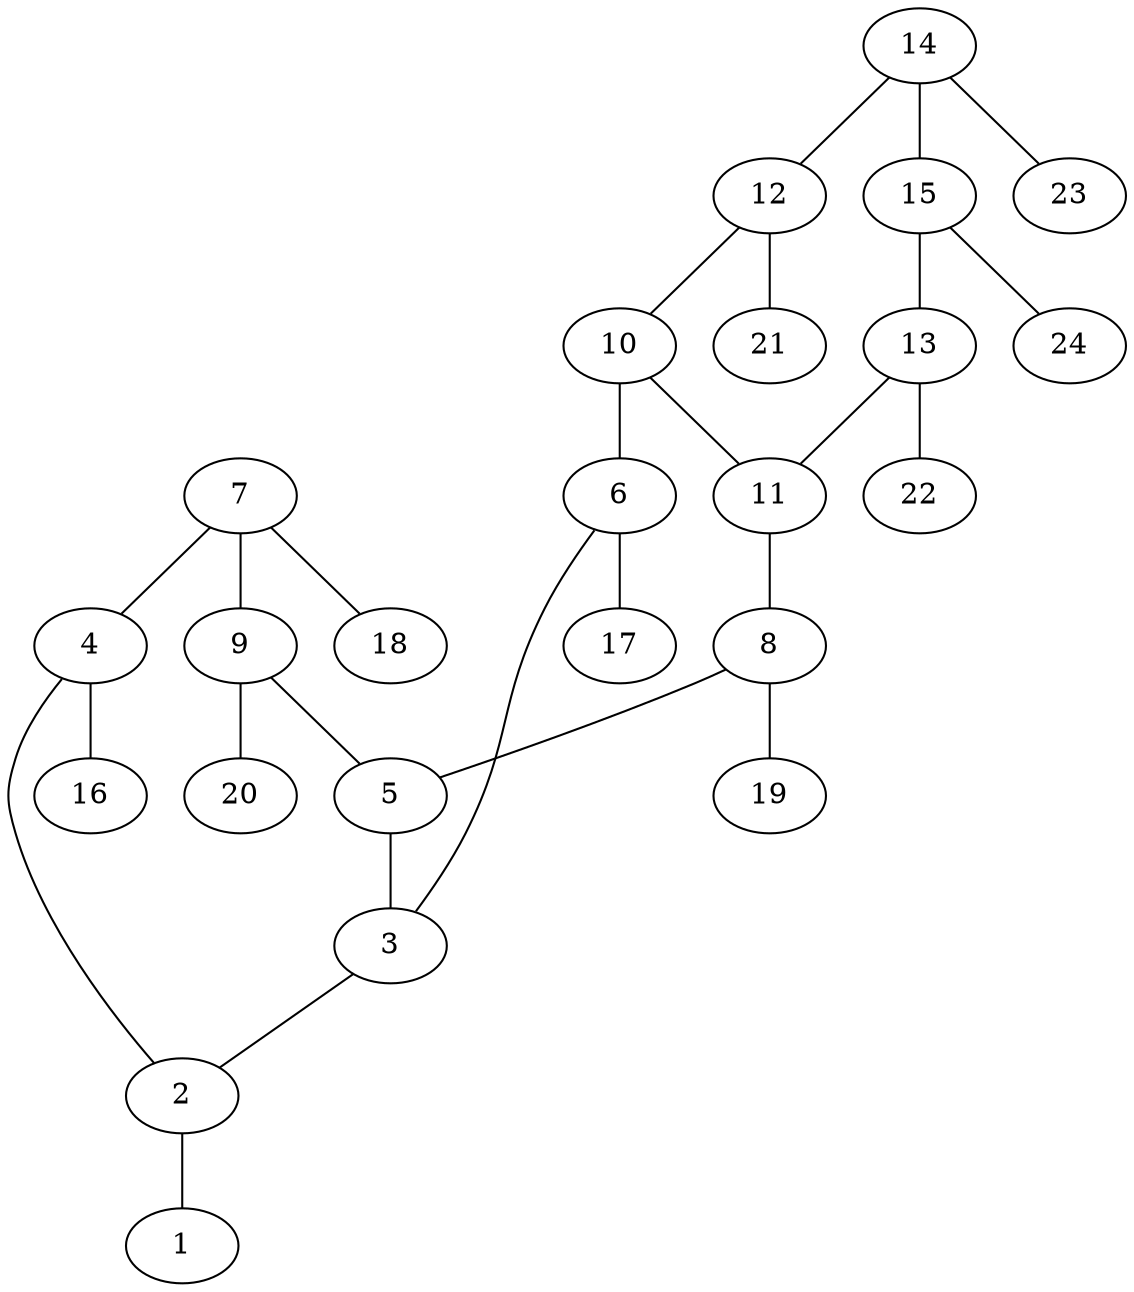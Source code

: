 graph molecule_57 {
	1	 [chem=Cl];
	2	 [chem=C];
	2 -- 1	 [valence=1];
	3	 [chem=C];
	3 -- 2	 [valence=2];
	4	 [chem=C];
	4 -- 2	 [valence=1];
	16	 [chem=H];
	4 -- 16	 [valence=1];
	5	 [chem=C];
	5 -- 3	 [valence=1];
	6	 [chem=C];
	6 -- 3	 [valence=1];
	17	 [chem=H];
	6 -- 17	 [valence=1];
	7	 [chem=C];
	7 -- 4	 [valence=2];
	9	 [chem=C];
	7 -- 9	 [valence=1];
	18	 [chem=H];
	7 -- 18	 [valence=1];
	8	 [chem=C];
	8 -- 5	 [valence=1];
	19	 [chem=H];
	8 -- 19	 [valence=1];
	9 -- 5	 [valence=2];
	20	 [chem=H];
	9 -- 20	 [valence=1];
	10	 [chem=C];
	10 -- 6	 [valence=2];
	11	 [chem=C];
	10 -- 11	 [valence=1];
	11 -- 8	 [valence=2];
	12	 [chem=C];
	12 -- 10	 [valence=1];
	21	 [chem=H];
	12 -- 21	 [valence=1];
	13	 [chem=C];
	13 -- 11	 [valence=1];
	22	 [chem=H];
	13 -- 22	 [valence=1];
	14	 [chem=C];
	14 -- 12	 [valence=2];
	15	 [chem=C];
	14 -- 15	 [valence=1];
	23	 [chem=H];
	14 -- 23	 [valence=1];
	15 -- 13	 [valence=2];
	24	 [chem=H];
	15 -- 24	 [valence=1];
}
